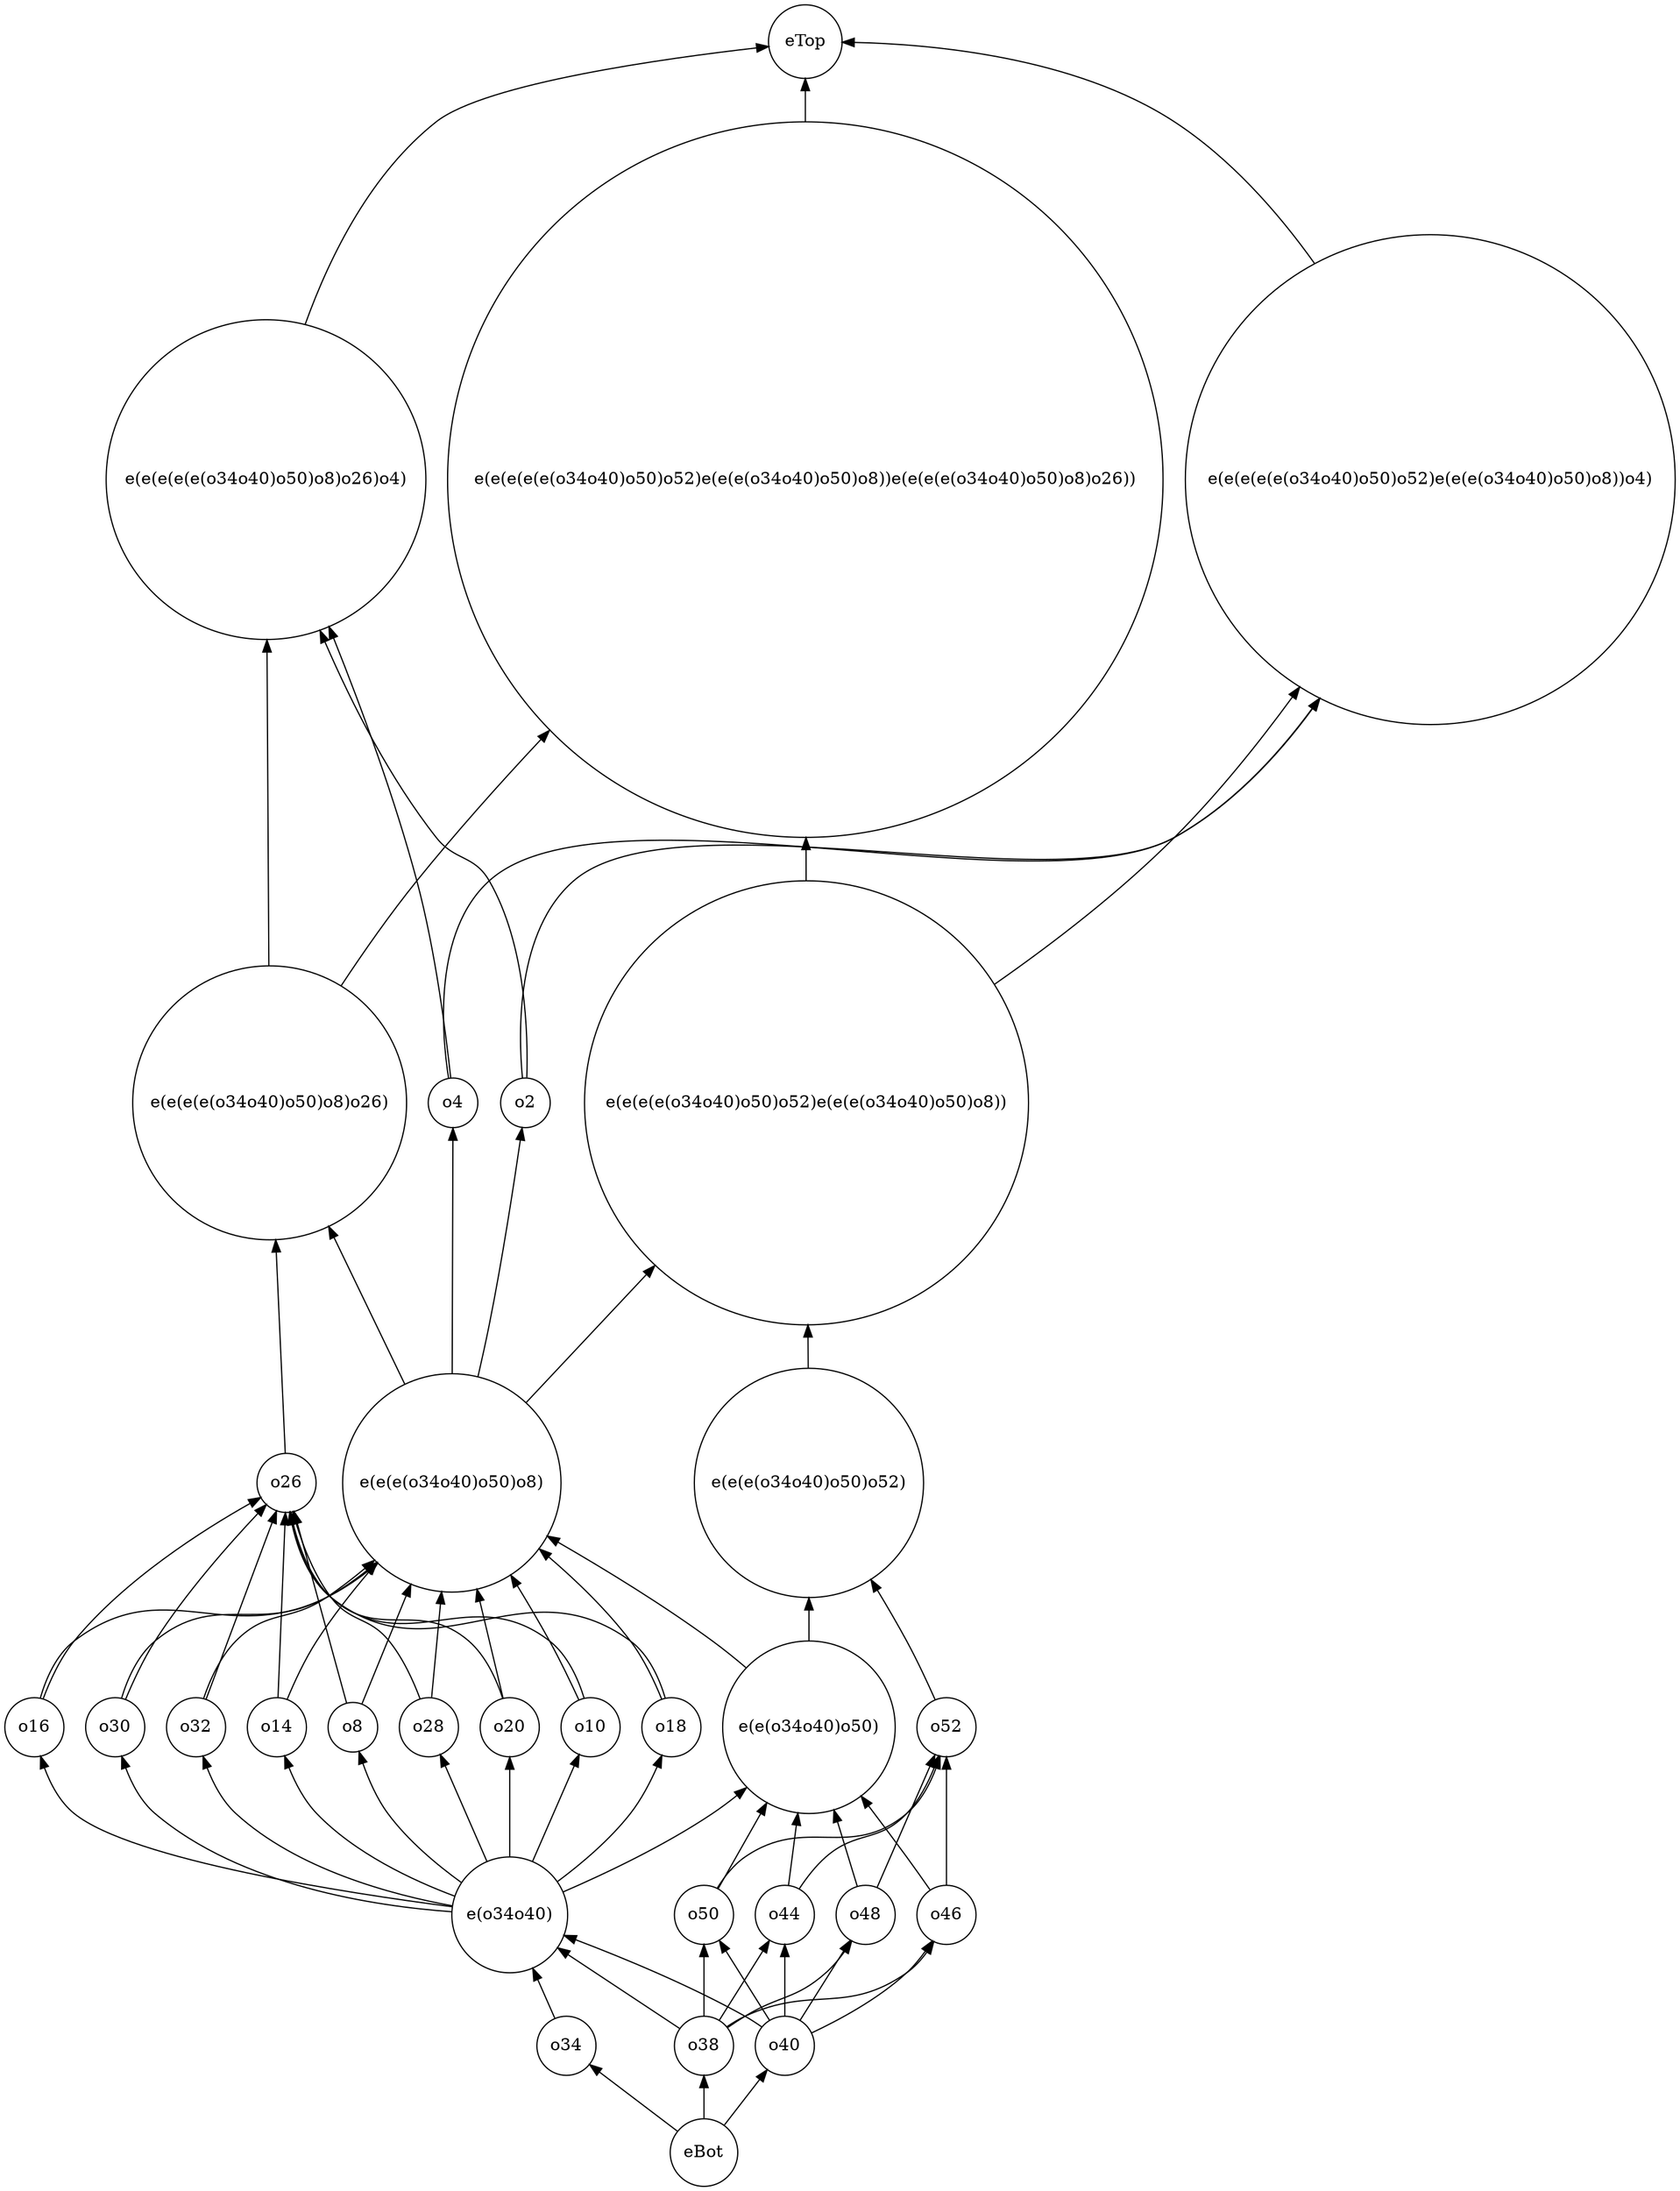 strict digraph "priss2013-table01_o36_d" {
	graph [bb="0,0,1381.5,1808",
		rankdir=BT
	];
	node [label="\N"];
	eBot	 [height=0.77632,
		pos="579.7,27.948",
		shape=circle,
		width=0.77632];
	o40	 [height=0.68605,
		pos="646.7,116.59",
		shape=circle,
		width=0.68605];
	eBot -> o40	 [pos="e,632.07,96.679 596.6,50.812 605.49,62.298 616.45,76.478 625.86,88.639"];
	o38	 [height=0.68605,
		pos="579.7,116.59",
		shape=circle,
		width=0.68605];
	eBot -> o38	 [pos="e,579.7,91.859 579.7,56.363 579.7,64.38 579.7,73.242 579.7,81.615"];
	o34	 [height=0.68605,
		pos="465.7,116.59",
		shape=circle,
		width=0.68605];
	eBot -> o34	 [pos="e,484.96,100.96 557.72,45.654 539.26,59.681 512.81,79.787 493,94.844"];
	eTop	 [height=0.84854,
		pos="661.7,1777.4",
		shape=circle,
		width=0.84854];
	"e(e(e(o34o40)o50)o52)"	 [height=2.6359,
		pos="666.7,583.36",
		shape=circle,
		width=2.6359];
	"e(e(e(e(o34o40)o50)o52)e(e(e(o34o40)o50)o8))"	 [height=5.1093,
		pos="663.7,898.19",
		shape=circle,
		width=5.1093];
	"e(e(e(o34o40)o50)o52)" -> "e(e(e(e(o34o40)o50)o52)e(e(e(o34o40)o50)o8))"	 [pos="e,665.45,714.19 665.79,678.64 665.71,686.85 665.63,695.34 665.55,703.98"];
	o52	 [height=0.68605,
		pos="780.7,380.98",
		shape=circle,
		width=0.68605];
	o52 -> "e(e(e(o34o40)o50)o52)"	 [pos="e,717.51,502.74 770.85,403.86 764.34,417.93 755.44,436.5 746.7,452.47 739.29,466 731.12,480.1 722.9,493.8"];
	o16	 [height=0.68605,
		pos="24.698,380.98",
		shape=circle,
		width=0.68605];
	"e(e(e(o34o40)o50)o8)"	 [height=2.5095,
		pos="367.7,583.36",
		shape=circle,
		width=2.5095];
	o16 -> "e(e(e(o34o40)o50)o8)"	 [pos="e,306.06,517.28 29.632,405.2 34.215,420.96 42.676,440.97 57.698,452.47 131.15,508.7 179.47,448.09 262.7,488.47 275,494.44 286.94,\
502.28 298.09,510.89"];
	o26	 [height=0.68605,
		pos="228.7,583.36",
		shape=circle,
		width=0.68605];
	o16 -> o26	 [pos="e,207.39,570.8 32.162,404.82 37.684,419.45 46.234,438.28 57.698,452.47 97.977,502.33 161.28,543.8 198.52,565.67"];
	o50	 [height=0.68605,
		pos="579.7,225.39",
		shape=circle,
		width=0.68605];
	o50 -> o52	 [pos="e,775,356.81 590.29,247.76 595.81,256.9 603.38,266.95 612.7,273.48 663.21,308.86 699.21,270.14 746.7,309.48 758.4,319.18 766.37,\
333.86 771.63,347.32"];
	"e(e(o34o40)o50)"	 [height=1.9859,
		pos="666.7,380.98",
		shape=circle,
		width=1.9859];
	o50 -> "e(e(o34o40)o50)"	 [pos="e,631.86,318.47 591.61,247.42 600.77,263.59 613.99,286.93 626.79,309.52"];
	"e(e(e(e(e(o34o40)o50)o8)o26)o4)"	 [height=3.683,
		pos="214.7,1414.5",
		shape=circle,
		width=3.683];
	"e(e(e(e(e(o34o40)o50)o8)o26)o4)" -> eTop	 [pos="e,631.18,1773.3 247.61,1543.1 269.23,1602.5 303.62,1669.1 356.7,1710.9 397.4,1742.9 547.64,1763.7 620.94,1772.1"];
	o30	 [height=0.68605,
		pos="91.698,380.98",
		shape=circle,
		width=0.68605];
	o30 -> "e(e(e(o34o40)o50)o8)"	 [pos="e,305.27,518.02 97.029,405.16 101.77,420.7 110.26,440.45 124.7,452.47 173.42,493.02 206.84,458.5 262.7,488.47 274.66,494.89 286.38,\
502.94 297.39,511.61"];
	o30 -> o26	 [pos="e,212.07,564.47 100.52,404.27 106.54,418.5 115.13,437.09 124.7,452.47 148.79,491.2 182.73,531.57 205.21,556.83"];
	"e(e(e(e(o34o40)o50)o8)o26)"	 [height=3.1594,
		pos="219.7,898.19",
		shape=circle,
		width=3.1594];
	"e(e(e(e(o34o40)o50)o8)o26)" -> "e(e(e(e(e(o34o40)o50)o8)o26)o4)"	 [pos="e,215.98,1281.8 218.6,1012.1 217.86,1088.3 216.87,1189.7 216.08,1271.4"];
	"e(e(e(e(e(o34o40)o50)o52)e(e(e(o34o40)o50)o8))e(e(e(e(o34o40)o50)o8)o26))"	 [height=8.2326,
		pos="661.7,1414.5",
		shape=circle,
		width=8.2326];
	"e(e(e(e(o34o40)o50)o8)o26)" -> "e(e(e(e(e(o34o40)o50)o52)e(e(e(o34o40)o50)o8))e(e(e(e(o34o40)o50)o8)o26))"	 [pos="e,450.92,1205.5 279.54,994.96 298.72,1023.7 320.7,1054.9 342.7,1082.1 373.97,1120.9 408.93,1160.4 443.93,1198"];
	o32	 [height=0.68605,
		pos="158.7,380.98",
		shape=circle,
		width=0.68605];
	o32 -> "e(e(e(o34o40)o50)o8)"	 [pos="e,303.2,520 165.11,404.89 170.27,419.92 178.81,439.17 191.7,452.47 216.32,477.88 233.49,468.51 262.7,488.47 273.75,496.02 284.87,\
504.63 295.53,513.51"];
	o32 -> o26	 [pos="e,220.83,559.85 166.59,404.57 179.04,440.22 203.29,509.64 217.53,550.39"];
	o14	 [height=0.68605,
		pos="225.7,380.98",
		shape=circle,
		width=0.68605];
	o14 -> "e(e(e(o34o40)o50)o8)"	 [pos="e,307.25,516.01 234.65,403.99 240.86,418.28 249.78,437.04 259.7,452.47 271.8,471.29 286.29,490.44 300.66,508.04"];
	o14 -> o26	 [pos="e,228.34,558.62 226.05,405.75 226.58,441.15 227.58,507.89 228.19,548.42"];
	o4	 [height=0.55967,
		pos="371.7,898.19",
		shape=circle,
		width=0.55967];
	o4 -> "e(e(e(e(e(o34o40)o50)o8)o26)o4)"	 [pos="e,268.24,1293.2 370,918.43 366.73,952.07 358.45,1023.6 342.7,1082.1 324.4,1150.1 296.97,1223.3 272.2,1283.6"];
	"e(e(e(e(e(o34o40)o50)o52)e(e(e(o34o40)o50)o8))o4)"	 [height=5.6328,
		pos="1178.7,1414.5",
		shape=circle,
		width=5.6328];
	o4 -> "e(e(e(e(e(o34o40)o50)o52)e(e(e(o34o40)o50)o8))o4)"	 [pos="e,1087.1,1233.2 367.96,918.21 361.78,955.86 354.33,1039.9 400.7,1082.1 493.89,1167 856.45,1057 966.7,1118.1 1012.2,1143.3 1050.4,\
1182.9 1081.3,1225.1"];
	"e(e(e(e(e(o34o40)o50)o52)e(e(e(o34o40)o50)o8))o4)" -> eTop	 [pos="e,692.59,1776.9 1082.7,1593.5 1051.2,1637.8 1012.2,1681 966.7,1710.9 884.26,1764.9 764.91,1775.2 702.78,1776.7"];
	"e(e(e(e(o34o40)o50)o52)e(e(e(o34o40)o50)o8))" -> "e(e(e(e(e(o34o40)o50)o52)e(e(e(o34o40)o50)o8))o4)"	 [pos="e,1070.3,1242.7 819.28,997.14 869.11,1032.2 922.71,1074 966.7,1118.1 1001.5,1153 1034.8,1194.2 1064.3,1234.4"];
	"e(e(e(e(o34o40)o50)o52)e(e(e(o34o40)o50)o8))" -> "e(e(e(e(e(o34o40)o50)o52)e(e(e(o34o40)o50)o8))e(e(e(e(o34o40)o50)o8)o26))"	 [pos="e,662.85,1117.9 662.99,1082.3 662.95,1090.7 662.92,1099.2 662.89,1107.8"];
	o8	 [height=0.55967,
		pos="288.7,380.98",
		shape=circle,
		width=0.55967];
	o8 -> "e(e(e(o34o40)o50)o8)"	 [pos="e,334.83,498.99 295.85,400.11 303.94,420.63 317.73,455.61 331.08,489.48"];
	o8 -> o26	 [pos="e,235.59,559.35 283.16,400.47 272.98,434.46 251.18,507.29 238.46,549.76"];
	o40 -> o50	 [pos="e,592.58,203.86 633.78,138.18 623.68,154.29 609.5,176.89 598.19,194.91"];
	"e(o34o40)"	 [height=1.336,
		pos="418.7,225.39",
		shape=circle,
		width=1.336];
	o40 -> "e(o34o40)"	 [pos="e,463.77,208.42 627.62,132.36 623.17,135.5 618.37,138.66 613.7,141.29 568.23,166.89 513.3,189.63 473.34,204.82"];
	o44	 [height=0.68605,
		pos="646.7,225.39",
		shape=circle,
		width=0.68605];
	o40 -> o44	 [pos="e,646.7,200.38 646.7,141.29 646.7,155.71 646.7,174.36 646.7,190.34"];
	o48	 [height=0.68605,
		pos="713.7,225.39",
		shape=circle,
		width=0.68605];
	o40 -> o48	 [pos="e,700.82,203.86 659.62,138.18 669.72,154.29 683.9,176.89 695.21,194.91"];
	o46	 [height=0.68605,
		pos="780.7,225.39",
		shape=circle,
		width=0.68605];
	o40 -> o46	 [pos="e,768.91,203.66 668.97,127.34 690.72,137.59 723.93,155.29 747.7,177.29 753.34,182.51 758.57,188.85 763.13,195.17"];
	"e(e(o34o40)o50)" -> "e(e(e(o34o40)o50)o52)"	 [pos="e,666.7,488.13 666.7,452.62 666.7,460.88 666.7,469.44 666.7,478.04"];
	"e(e(o34o40)o50)" -> "e(e(e(o34o40)o50)o8)"	 [pos="e,447.23,539.94 614.49,430.44 605.46,438.1 595.98,445.72 586.7,452.47 545.48,482.45 496.97,511.77 456.1,534.94"];
	o38 -> o50	 [pos="e,579.7,200.38 579.7,141.29 579.7,155.71 579.7,174.36 579.7,190.34"];
	o38 -> "e(o34o40)"	 [pos="e,458.32,198.1 559.31,131.12 536.18,146.46 497.68,172 466.81,192.48"];
	o38 -> o44	 [pos="e,633.82,203.86 592.62,138.18 602.72,154.29 616.9,176.89 628.21,194.91"];
	o38 -> o48	 [pos="e,702.08,203.47 598.94,132.08 603.38,135.23 608.14,138.47 612.7,141.29 641.76,159.31 655.06,154.66 680.7,177.29 686.46,182.38 691.74,\
188.67 696.31,194.97"];
	o38 -> o46	 [pos="e,770.11,203.01 598.51,132.87 602.97,135.98 607.85,139 612.7,141.29 668.84,167.84 696.8,141.71 747.7,177.29 754.11,181.77 759.69,\
187.93 764.35,194.31"];
	"e(o34o40)" -> o16	 [pos="e,29.921,356.66 370.96,232.14 284.31,243.41 105.66,270.73 57.698,309.48 45.941,318.98 38.158,333.64 33.121,347.13"];
	"e(o34o40)" -> o30	 [pos="e,97.209,356.55 370.54,228.01 307.17,232.57 195.54,249.3 124.7,309.48 113.37,319.1 105.69,333.47 100.61,346.72"];
	"e(o34o40)" -> o32	 [pos="e,164.51,356.88 371.02,232.93 320.84,242.08 242.28,263.12 191.7,309.48 180.74,319.52 173.11,333.95 167.97,347.13"];
	"e(o34o40)" -> o14	 [pos="e,232.51,357.11 373.02,241.27 338.28,254.53 291.22,276.93 259.7,309.48 249.38,320.14 241.68,334.53 236.24,347.52"];
	"e(o34o40)" -> o8	 [pos="e,293.61,361.33 378.68,252.18 358.26,266.96 334.29,287.02 317.7,309.48 308.42,322.04 301.54,337.98 296.81,351.53"];
	"e(o34o40)" -> "e(e(o34o40)o50)"	 [pos="e,614.92,330.9 462.88,244.41 497.81,259.55 547.11,282.93 586.7,309.48 593.55,314.08 600.44,319.21 607.15,324.55"];
	o28	 [height=0.68605,
		pos="351.7,380.98",
		shape=circle,
		width=0.68605];
	"e(o34o40)" -> o28	 [pos="e,361.28,358 399.68,269.99 388.71,295.13 375.18,326.15 365.28,348.83"];
	o20	 [height=0.68605,
		pos="418.7,380.98",
		shape=circle,
		width=0.68605];
	"e(o34o40)" -> o20	 [pos="e,418.7,356.17 418.7,273.72 418.7,297.1 418.7,324.76 418.7,346"];
	o10	 [height=0.68605,
		pos="485.7,380.98",
		shape=circle,
		width=0.68605];
	"e(o34o40)" -> o10	 [pos="e,476.11,358 437.72,269.99 448.69,295.13 462.22,326.15 472.11,348.83"];
	o18	 [height=0.68605,
		pos="552.7,380.98",
		shape=circle,
		width=0.68605];
	"e(o34o40)" -> o18	 [pos="e,545.05,357.28 458.78,252.87 478.98,267.7 502.71,287.6 519.7,309.48 528.61,320.97 535.86,335.25 541.27,347.95"];
	o44 -> o52	 [pos="e,773.83,357.16 658.34,247.28 663.98,256.11 671.34,266.06 679.7,273.48 704.97,295.93 723.32,285.06 746.7,309.48 756.96,320.2 764.65,\
334.59 770.1,347.58"];
	o44 -> "e(e(o34o40)o50)"	 [pos="e,657.55,309.75 649.78,250.05 651.54,263.61 653.88,281.51 656.24,299.66"];
	"e(e(e(o34o40)o50)o8)" -> "e(e(e(e(o34o40)o50)o8)o26)"	 [pos="e,268.06,794.96 329.39,665.33 312.03,702.03 291.22,746.01 272.42,785.76"];
	"e(e(e(o34o40)o50)o8)" -> o4	 [pos="e,371.45,877.82 368.84,674 369.68,739.25 370.76,823.58 371.32,867.54"];
	"e(e(e(o34o40)o50)o8)" -> "e(e(e(e(o34o40)o50)o52)e(e(e(o34o40)o50)o8))"	 [pos="e,537.71,764.04 429.39,649.56 458.85,680.7 495.34,719.25 530.67,756.59"];
	o2	 [height=0.55967,
		pos="429.7,898.19",
		shape=circle,
		width=0.55967];
	"e(e(e(o34o40)o50)o8)" -> o2	 [pos="e,427.26,878.12 390.82,670.74 394.35,685.22 397.79,700.12 400.7,714.25 411.77,768.06 420.98,831.51 425.88,867.78"];
	o28 -> "e(e(e(o34o40)o50)o8)"	 [pos="e,360.58,493.23 353.6,405.75 355.15,425.22 357.46,454.18 359.77,483.04"];
	o28 -> o26	 [pos="e,234.74,559.31 344.07,404.55 338.36,419.25 329.51,438.26 317.7,452.47 300.43,473.25 285.48,467.29 268.7,488.47 254.36,506.56 244.26,\
530.56 237.79,549.76"];
	"e(e(e(e(e(o34o40)o50)o52)e(e(e(o34o40)o50)o8))e(e(e(e(o34o40)o50)o8)o26))" -> eTop	 [pos="e,661.7,1746.8 661.7,1711.1 661.7,1720.3 661.7,1728.9 661.7,1736.6"];
	o20 -> "e(e(e(o34o40)o50)o8)"	 [pos="e,389.77,495.64 412.75,405.35 407.63,425.48 399.88,455.93 392.24,485.93"];
	o20 -> o26	 [pos="e,232.94,558.63 413.1,405.3 408.26,420.7 399.77,440.23 385.7,452.47 344.64,488.17 309.12,452.06 268.7,488.47 251.24,504.19 241.14,\
528.82 235.45,548.91"];
	o48 -> o52	 [pos="e,771.12,358.01 723.3,248.39 734.74,274.62 753.95,318.65 766.96,348.48"];
	o48 -> "e(e(o34o40)o50)"	 [pos="e,687.43,312.24 706.66,249.38 702.28,263.7 696.36,283.03 690.43,302.43"];
	o10 -> "e(e(e(o34o40)o50)o8)"	 [pos="e,418.54,508.61 476.37,403.97 470.14,418.08 461.52,436.65 452.7,452.47 443.95,468.16 433.99,484.48 424.05,500.05"];
	o10 -> o26	 [pos="e,232.41,558.54 480.6,405.45 475.96,421.12 467.5,440.91 452.7,452.47 387.03,503.76 333.46,436.03 268.7,488.47 250.32,503.35 240.23,\
528.23 234.79,548.64"];
	o34 -> "e(o34o40)"	 [pos="e,437.82,180.94 456.07,139.46 451.96,148.81 446.97,160.16 441.98,171.48"];
	o18 -> "e(e(e(o34o40)o50)o8)"	 [pos="e,440.92,530.37 544.96,404.61 539.32,419.15 530.75,437.95 519.7,452.47 499.77,478.64 473.78,503.23 448.93,523.82"];
	o18 -> o26	 [pos="e,232.12,558.7 547.87,405.34 543.34,421.18 534.9,441.21 519.7,452.47 429.15,519.56 358.05,419.8 268.7,488.47 249.83,502.97 239.75,\
528.1 234.43,548.71"];
	o26 -> "e(e(e(e(o34o40)o50)o8)o26)"	 [pos="e,222.94,784.46 228.01,608.13 227,643.52 225.01,712.52 223.24,774.23"];
	o46 -> o52	 [pos="e,780.7,356.15 780.7,250.38 780.7,276.08 780.7,317.07 780.7,346.06"];
	o46 -> "e(e(o34o40)o50)"	 [pos="e,709.99,323.91 767.06,246.21 761.18,254.67 754.17,264.61 747.7,273.48 737.62,287.28 726.65,301.94 716.12,315.83"];
	o2 -> "e(e(e(e(e(o34o40)o50)o8)o26)o4)"	 [pos="e,259.97,1289.5 430.96,918.55 432.36,953.64 431.2,1029 400.7,1082.1 388.12,1104 372.32,1098.3 356.7,1118.1 318.62,1166.5 287.35,\
1226.8 263.95,1280.3"];
	o2 -> "e(e(e(e(e(o34o40)o50)o52)e(e(e(o34o40)o50)o8))o4)"	 [pos="e,1087,1233.5 427.38,918.34 424,956.23 422.62,1040.7 470.7,1082.1 554.41,1154.3 870.27,1064.1 966.7,1118.1 1012.1,1143.5 1050.2,\
1183.2 1081.1,1225.3"];
}
